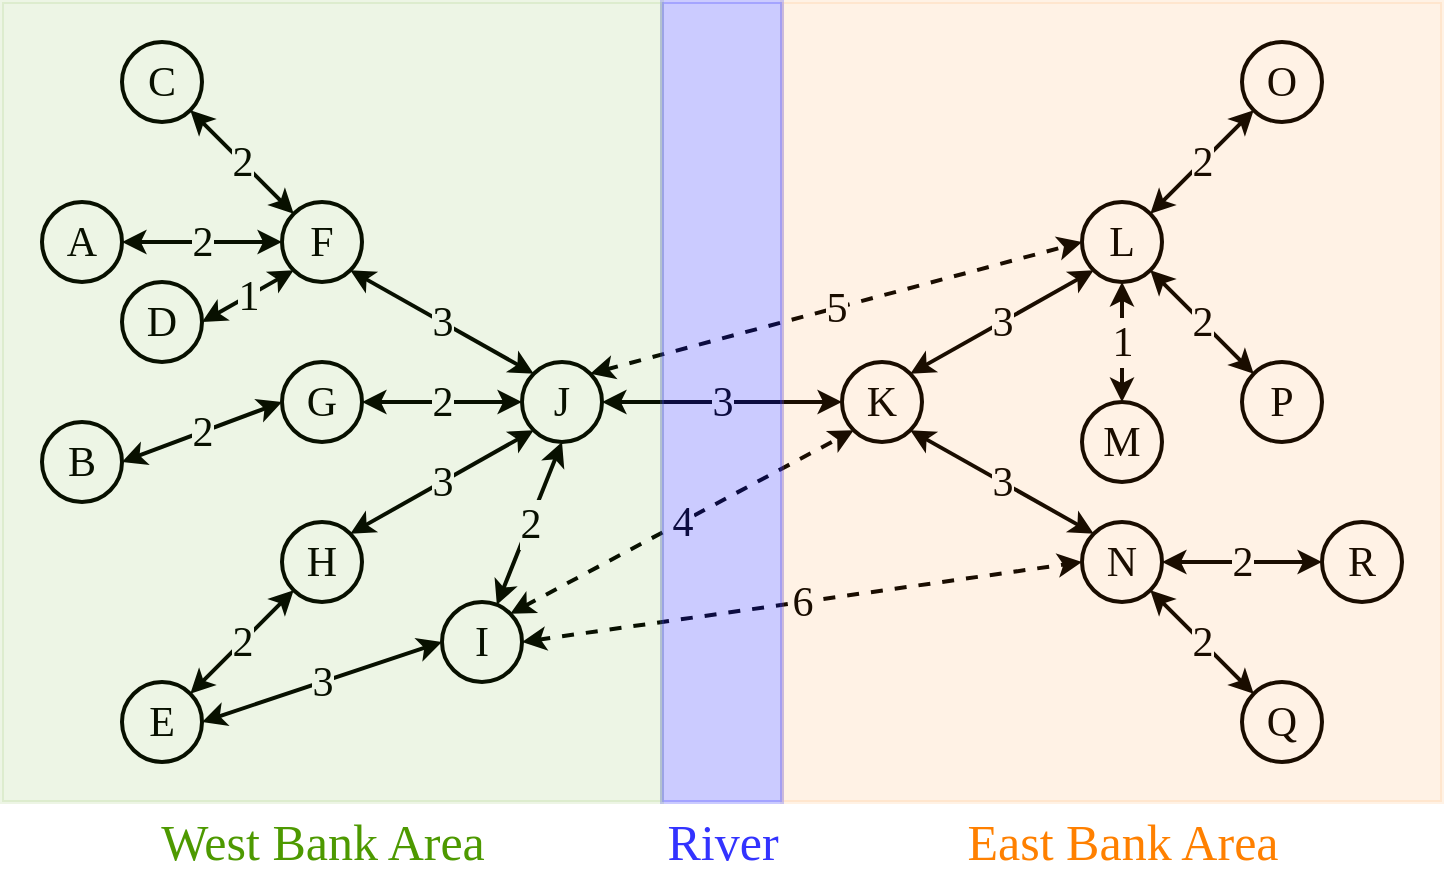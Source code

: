 <mxfile version="23.1.5" type="device">
  <diagram name="Page-1" id="tHqR2zgNHmvqM0oNNRZh">
    <mxGraphModel dx="1135" dy="703" grid="1" gridSize="10" guides="1" tooltips="1" connect="1" arrows="1" fold="1" page="1" pageScale="1" pageWidth="850" pageHeight="1100" math="0" shadow="0">
      <root>
        <mxCell id="0" />
        <mxCell id="1" parent="0" />
        <mxCell id="y-BUJ9J83L-L55bnfvqN-15" value="J" style="ellipse;whiteSpace=wrap;html=1;aspect=fixed;fontFamily=Times New Roman;fontSize=21;strokeWidth=2;" vertex="1" parent="1">
          <mxGeometry x="480" y="440" width="40" height="40" as="geometry" />
        </mxCell>
        <mxCell id="y-BUJ9J83L-L55bnfvqN-16" value="K" style="ellipse;whiteSpace=wrap;html=1;aspect=fixed;fontFamily=Times New Roman;fontSize=21;strokeWidth=2;" vertex="1" parent="1">
          <mxGeometry x="640" y="440" width="40" height="40" as="geometry" />
        </mxCell>
        <mxCell id="y-BUJ9J83L-L55bnfvqN-19" value="L" style="ellipse;whiteSpace=wrap;html=1;aspect=fixed;fontFamily=Times New Roman;fontSize=21;strokeWidth=2;" vertex="1" parent="1">
          <mxGeometry x="760" y="360" width="40" height="40" as="geometry" />
        </mxCell>
        <mxCell id="y-BUJ9J83L-L55bnfvqN-21" value="N" style="ellipse;whiteSpace=wrap;html=1;aspect=fixed;fontFamily=Times New Roman;fontSize=21;strokeWidth=2;" vertex="1" parent="1">
          <mxGeometry x="760" y="520" width="40" height="40" as="geometry" />
        </mxCell>
        <mxCell id="y-BUJ9J83L-L55bnfvqN-22" value="Q" style="ellipse;whiteSpace=wrap;html=1;aspect=fixed;fontFamily=Times New Roman;fontSize=21;strokeWidth=2;" vertex="1" parent="1">
          <mxGeometry x="840" y="600" width="40" height="40" as="geometry" />
        </mxCell>
        <mxCell id="y-BUJ9J83L-L55bnfvqN-23" value="P" style="ellipse;whiteSpace=wrap;html=1;aspect=fixed;fontFamily=Times New Roman;fontSize=21;strokeWidth=2;" vertex="1" parent="1">
          <mxGeometry x="840" y="440" width="40" height="40" as="geometry" />
        </mxCell>
        <mxCell id="y-BUJ9J83L-L55bnfvqN-25" value="O" style="ellipse;whiteSpace=wrap;html=1;aspect=fixed;fontFamily=Times New Roman;fontSize=21;strokeWidth=2;" vertex="1" parent="1">
          <mxGeometry x="840" y="280" width="40" height="40" as="geometry" />
        </mxCell>
        <mxCell id="y-BUJ9J83L-L55bnfvqN-27" value="2" style="endArrow=classic;startArrow=classic;html=1;rounded=0;entryX=0;entryY=0;entryDx=0;entryDy=0;exitX=1;exitY=1;exitDx=0;exitDy=0;fontFamily=Times New Roman;fontSize=21;strokeWidth=2;" edge="1" parent="1" source="y-BUJ9J83L-L55bnfvqN-21" target="y-BUJ9J83L-L55bnfvqN-22">
          <mxGeometry width="50" height="50" relative="1" as="geometry">
            <mxPoint x="670" y="460" as="sourcePoint" />
            <mxPoint x="720" y="410" as="targetPoint" />
          </mxGeometry>
        </mxCell>
        <mxCell id="y-BUJ9J83L-L55bnfvqN-30" value="2" style="endArrow=classic;startArrow=classic;html=1;rounded=0;entryX=0;entryY=0;entryDx=0;entryDy=0;exitX=1;exitY=1;exitDx=0;exitDy=0;fontFamily=Times New Roman;fontSize=21;strokeWidth=2;" edge="1" parent="1" source="y-BUJ9J83L-L55bnfvqN-19" target="y-BUJ9J83L-L55bnfvqN-23">
          <mxGeometry width="50" height="50" relative="1" as="geometry">
            <mxPoint x="804" y="536" as="sourcePoint" />
            <mxPoint x="856" y="484" as="targetPoint" />
          </mxGeometry>
        </mxCell>
        <mxCell id="y-BUJ9J83L-L55bnfvqN-31" value="2" style="endArrow=classic;startArrow=classic;html=1;rounded=0;entryX=0;entryY=1;entryDx=0;entryDy=0;exitX=1;exitY=0;exitDx=0;exitDy=0;fontFamily=Times New Roman;fontSize=21;strokeWidth=2;" edge="1" parent="1" source="y-BUJ9J83L-L55bnfvqN-19" target="y-BUJ9J83L-L55bnfvqN-25">
          <mxGeometry width="50" height="50" relative="1" as="geometry">
            <mxPoint x="804" y="404" as="sourcePoint" />
            <mxPoint x="856" y="456" as="targetPoint" />
          </mxGeometry>
        </mxCell>
        <mxCell id="y-BUJ9J83L-L55bnfvqN-32" value="R" style="ellipse;whiteSpace=wrap;html=1;aspect=fixed;fontFamily=Times New Roman;fontSize=21;strokeWidth=2;" vertex="1" parent="1">
          <mxGeometry x="880" y="520" width="40" height="40" as="geometry" />
        </mxCell>
        <mxCell id="y-BUJ9J83L-L55bnfvqN-34" value="2" style="endArrow=classic;startArrow=classic;html=1;rounded=0;entryX=0;entryY=0.5;entryDx=0;entryDy=0;exitX=1;exitY=0.5;exitDx=0;exitDy=0;fontFamily=Times New Roman;fontSize=21;strokeWidth=2;" edge="1" parent="1" source="y-BUJ9J83L-L55bnfvqN-21" target="y-BUJ9J83L-L55bnfvqN-32">
          <mxGeometry width="50" height="50" relative="1" as="geometry">
            <mxPoint x="804" y="564" as="sourcePoint" />
            <mxPoint x="856" y="616" as="targetPoint" />
          </mxGeometry>
        </mxCell>
        <mxCell id="y-BUJ9J83L-L55bnfvqN-35" value="3" style="endArrow=classic;startArrow=classic;html=1;rounded=0;exitX=1;exitY=1;exitDx=0;exitDy=0;entryX=0;entryY=0;entryDx=0;entryDy=0;fontFamily=Times New Roman;fontSize=21;strokeWidth=2;" edge="1" parent="1" source="y-BUJ9J83L-L55bnfvqN-16" target="y-BUJ9J83L-L55bnfvqN-21">
          <mxGeometry width="50" height="50" relative="1" as="geometry">
            <mxPoint x="700" y="480" as="sourcePoint" />
            <mxPoint x="750" y="430" as="targetPoint" />
          </mxGeometry>
        </mxCell>
        <mxCell id="y-BUJ9J83L-L55bnfvqN-36" value="3" style="endArrow=classic;startArrow=classic;html=1;rounded=0;entryX=0;entryY=1;entryDx=0;entryDy=0;exitX=1;exitY=0;exitDx=0;exitDy=0;fontFamily=Times New Roman;fontSize=21;strokeWidth=2;" edge="1" parent="1" source="y-BUJ9J83L-L55bnfvqN-16" target="y-BUJ9J83L-L55bnfvqN-19">
          <mxGeometry width="50" height="50" relative="1" as="geometry">
            <mxPoint x="700" y="440" as="sourcePoint" />
            <mxPoint x="776" y="536" as="targetPoint" />
          </mxGeometry>
        </mxCell>
        <mxCell id="y-BUJ9J83L-L55bnfvqN-37" value="M" style="ellipse;whiteSpace=wrap;html=1;aspect=fixed;fontFamily=Times New Roman;fontSize=21;strokeWidth=2;" vertex="1" parent="1">
          <mxGeometry x="760" y="460" width="40" height="40" as="geometry" />
        </mxCell>
        <mxCell id="y-BUJ9J83L-L55bnfvqN-38" value="1" style="endArrow=classic;startArrow=classic;html=1;rounded=0;entryX=0.5;entryY=0;entryDx=0;entryDy=0;exitX=0.5;exitY=1;exitDx=0;exitDy=0;fontFamily=Times New Roman;fontSize=21;strokeWidth=2;" edge="1" parent="1" source="y-BUJ9J83L-L55bnfvqN-19" target="y-BUJ9J83L-L55bnfvqN-37">
          <mxGeometry width="50" height="50" relative="1" as="geometry">
            <mxPoint x="804" y="404" as="sourcePoint" />
            <mxPoint x="856" y="456" as="targetPoint" />
          </mxGeometry>
        </mxCell>
        <mxCell id="y-BUJ9J83L-L55bnfvqN-39" value="3" style="endArrow=classic;startArrow=classic;html=1;rounded=0;exitX=1;exitY=0.5;exitDx=0;exitDy=0;entryX=0;entryY=0.5;entryDx=0;entryDy=0;fontFamily=Times New Roman;fontSize=21;strokeWidth=2;" edge="1" parent="1" source="y-BUJ9J83L-L55bnfvqN-15" target="y-BUJ9J83L-L55bnfvqN-16">
          <mxGeometry width="50" height="50" relative="1" as="geometry">
            <mxPoint x="700" y="480" as="sourcePoint" />
            <mxPoint x="750" y="430" as="targetPoint" />
          </mxGeometry>
        </mxCell>
        <mxCell id="y-BUJ9J83L-L55bnfvqN-40" value="G" style="ellipse;whiteSpace=wrap;html=1;aspect=fixed;fontFamily=Times New Roman;fontSize=21;strokeWidth=2;" vertex="1" parent="1">
          <mxGeometry x="360" y="440" width="40" height="40" as="geometry" />
        </mxCell>
        <mxCell id="y-BUJ9J83L-L55bnfvqN-41" value="H" style="ellipse;whiteSpace=wrap;html=1;aspect=fixed;fontFamily=Times New Roman;fontSize=21;strokeWidth=2;" vertex="1" parent="1">
          <mxGeometry x="360" y="520" width="40" height="40" as="geometry" />
        </mxCell>
        <mxCell id="y-BUJ9J83L-L55bnfvqN-42" value="F" style="ellipse;whiteSpace=wrap;html=1;aspect=fixed;fontFamily=Times New Roman;fontSize=21;strokeWidth=2;" vertex="1" parent="1">
          <mxGeometry x="360" y="360" width="40" height="40" as="geometry" />
        </mxCell>
        <mxCell id="y-BUJ9J83L-L55bnfvqN-43" value="C" style="ellipse;whiteSpace=wrap;html=1;aspect=fixed;fontFamily=Times New Roman;fontSize=21;strokeWidth=2;" vertex="1" parent="1">
          <mxGeometry x="280" y="280" width="40" height="40" as="geometry" />
        </mxCell>
        <mxCell id="y-BUJ9J83L-L55bnfvqN-44" value="A" style="ellipse;whiteSpace=wrap;html=1;aspect=fixed;fontFamily=Times New Roman;fontSize=21;strokeWidth=2;" vertex="1" parent="1">
          <mxGeometry x="240" y="360" width="40" height="40" as="geometry" />
        </mxCell>
        <mxCell id="y-BUJ9J83L-L55bnfvqN-45" value="D" style="ellipse;whiteSpace=wrap;html=1;aspect=fixed;fontFamily=Times New Roman;fontSize=21;strokeWidth=2;" vertex="1" parent="1">
          <mxGeometry x="280" y="400" width="40" height="40" as="geometry" />
        </mxCell>
        <mxCell id="y-BUJ9J83L-L55bnfvqN-46" value="B" style="ellipse;whiteSpace=wrap;html=1;aspect=fixed;fontFamily=Times New Roman;fontSize=21;strokeWidth=2;" vertex="1" parent="1">
          <mxGeometry x="240" y="470" width="40" height="40" as="geometry" />
        </mxCell>
        <mxCell id="y-BUJ9J83L-L55bnfvqN-47" value="E" style="ellipse;whiteSpace=wrap;html=1;aspect=fixed;fontFamily=Times New Roman;fontSize=21;strokeWidth=2;" vertex="1" parent="1">
          <mxGeometry x="280" y="600" width="40" height="40" as="geometry" />
        </mxCell>
        <mxCell id="y-BUJ9J83L-L55bnfvqN-48" value="I" style="ellipse;whiteSpace=wrap;html=1;aspect=fixed;fontFamily=Times New Roman;fontSize=21;strokeWidth=2;" vertex="1" parent="1">
          <mxGeometry x="440" y="560" width="40" height="40" as="geometry" />
        </mxCell>
        <mxCell id="y-BUJ9J83L-L55bnfvqN-49" value="2" style="endArrow=classic;startArrow=classic;html=1;rounded=0;exitX=1;exitY=0;exitDx=0;exitDy=0;entryX=0;entryY=1;entryDx=0;entryDy=0;fontFamily=Times New Roman;fontSize=21;strokeWidth=2;" edge="1" parent="1" source="y-BUJ9J83L-L55bnfvqN-47" target="y-BUJ9J83L-L55bnfvqN-41">
          <mxGeometry width="50" height="50" relative="1" as="geometry">
            <mxPoint x="340" y="620" as="sourcePoint" />
            <mxPoint x="390" y="570" as="targetPoint" />
          </mxGeometry>
        </mxCell>
        <mxCell id="y-BUJ9J83L-L55bnfvqN-50" value="3" style="endArrow=classic;startArrow=classic;html=1;rounded=0;exitX=1;exitY=0.5;exitDx=0;exitDy=0;entryX=0;entryY=0.5;entryDx=0;entryDy=0;fontFamily=Times New Roman;fontSize=21;strokeWidth=2;" edge="1" parent="1" source="y-BUJ9J83L-L55bnfvqN-47" target="y-BUJ9J83L-L55bnfvqN-48">
          <mxGeometry width="50" height="50" relative="1" as="geometry">
            <mxPoint x="324" y="616" as="sourcePoint" />
            <mxPoint x="376" y="564" as="targetPoint" />
          </mxGeometry>
        </mxCell>
        <mxCell id="y-BUJ9J83L-L55bnfvqN-51" value="2" style="endArrow=classic;startArrow=classic;html=1;rounded=0;entryX=0.5;entryY=1;entryDx=0;entryDy=0;fontFamily=Times New Roman;fontSize=21;strokeWidth=2;" edge="1" parent="1" source="y-BUJ9J83L-L55bnfvqN-48" target="y-BUJ9J83L-L55bnfvqN-15">
          <mxGeometry width="50" height="50" relative="1" as="geometry">
            <mxPoint x="330" y="630" as="sourcePoint" />
            <mxPoint x="450" y="590" as="targetPoint" />
          </mxGeometry>
        </mxCell>
        <mxCell id="y-BUJ9J83L-L55bnfvqN-52" value="3" style="endArrow=classic;startArrow=classic;html=1;rounded=0;entryX=0;entryY=1;entryDx=0;entryDy=0;exitX=1;exitY=0;exitDx=0;exitDy=0;fontFamily=Times New Roman;fontSize=21;strokeWidth=2;" edge="1" parent="1" source="y-BUJ9J83L-L55bnfvqN-41" target="y-BUJ9J83L-L55bnfvqN-15">
          <mxGeometry width="50" height="50" relative="1" as="geometry">
            <mxPoint x="477" y="571" as="sourcePoint" />
            <mxPoint x="510" y="490" as="targetPoint" />
          </mxGeometry>
        </mxCell>
        <mxCell id="y-BUJ9J83L-L55bnfvqN-53" value="2" style="endArrow=classic;startArrow=classic;html=1;rounded=0;entryX=0;entryY=0.5;entryDx=0;entryDy=0;exitX=1;exitY=0.5;exitDx=0;exitDy=0;fontFamily=Times New Roman;fontSize=21;strokeWidth=2;" edge="1" parent="1" source="y-BUJ9J83L-L55bnfvqN-40" target="y-BUJ9J83L-L55bnfvqN-15">
          <mxGeometry width="50" height="50" relative="1" as="geometry">
            <mxPoint x="487" y="581" as="sourcePoint" />
            <mxPoint x="520" y="500" as="targetPoint" />
          </mxGeometry>
        </mxCell>
        <mxCell id="y-BUJ9J83L-L55bnfvqN-54" value="3" style="endArrow=classic;startArrow=classic;html=1;rounded=0;entryX=0;entryY=0;entryDx=0;entryDy=0;exitX=1;exitY=1;exitDx=0;exitDy=0;fontFamily=Times New Roman;fontSize=21;strokeWidth=2;" edge="1" parent="1" source="y-BUJ9J83L-L55bnfvqN-42" target="y-BUJ9J83L-L55bnfvqN-15">
          <mxGeometry width="50" height="50" relative="1" as="geometry">
            <mxPoint x="410" y="470" as="sourcePoint" />
            <mxPoint x="490" y="470" as="targetPoint" />
          </mxGeometry>
        </mxCell>
        <mxCell id="y-BUJ9J83L-L55bnfvqN-55" value="2" style="endArrow=classic;startArrow=classic;html=1;rounded=0;entryX=0;entryY=0;entryDx=0;entryDy=0;exitX=1;exitY=1;exitDx=0;exitDy=0;fontFamily=Times New Roman;fontSize=21;strokeWidth=2;" edge="1" parent="1" source="y-BUJ9J83L-L55bnfvqN-43" target="y-BUJ9J83L-L55bnfvqN-42">
          <mxGeometry width="50" height="50" relative="1" as="geometry">
            <mxPoint x="379" y="308" as="sourcePoint" />
            <mxPoint x="471" y="360" as="targetPoint" />
          </mxGeometry>
        </mxCell>
        <mxCell id="y-BUJ9J83L-L55bnfvqN-56" value="2" style="endArrow=classic;startArrow=classic;html=1;rounded=0;entryX=0;entryY=0.5;entryDx=0;entryDy=0;exitX=1;exitY=0.5;exitDx=0;exitDy=0;fontFamily=Times New Roman;fontSize=21;strokeWidth=2;" edge="1" parent="1" source="y-BUJ9J83L-L55bnfvqN-44" target="y-BUJ9J83L-L55bnfvqN-42">
          <mxGeometry width="50" height="50" relative="1" as="geometry">
            <mxPoint x="324" y="324" as="sourcePoint" />
            <mxPoint x="376" y="376" as="targetPoint" />
          </mxGeometry>
        </mxCell>
        <mxCell id="y-BUJ9J83L-L55bnfvqN-58" value="2" style="endArrow=classic;startArrow=classic;html=1;rounded=0;entryX=0;entryY=0.5;entryDx=0;entryDy=0;exitX=1;exitY=0.5;exitDx=0;exitDy=0;fontFamily=Times New Roman;fontSize=21;strokeWidth=2;" edge="1" parent="1" source="y-BUJ9J83L-L55bnfvqN-46" target="y-BUJ9J83L-L55bnfvqN-40">
          <mxGeometry width="50" height="50" relative="1" as="geometry">
            <mxPoint x="328" y="422" as="sourcePoint" />
            <mxPoint x="376" y="404" as="targetPoint" />
          </mxGeometry>
        </mxCell>
        <mxCell id="y-BUJ9J83L-L55bnfvqN-59" value="4" style="endArrow=classic;startArrow=classic;html=1;rounded=0;exitX=1;exitY=0;exitDx=0;exitDy=0;entryX=0;entryY=1;entryDx=0;entryDy=0;dashed=1;strokeWidth=2;fontFamily=Times New Roman;fontSize=21;" edge="1" parent="1" source="y-BUJ9J83L-L55bnfvqN-48" target="y-BUJ9J83L-L55bnfvqN-16">
          <mxGeometry width="50" height="50" relative="1" as="geometry">
            <mxPoint x="700" y="480" as="sourcePoint" />
            <mxPoint x="750" y="430" as="targetPoint" />
          </mxGeometry>
        </mxCell>
        <mxCell id="y-BUJ9J83L-L55bnfvqN-60" value="6" style="endArrow=classic;startArrow=classic;html=1;rounded=0;exitX=1;exitY=0.5;exitDx=0;exitDy=0;entryX=0;entryY=0.5;entryDx=0;entryDy=0;dashed=1;strokeWidth=2;fontFamily=Times New Roman;fontSize=21;" edge="1" parent="1" source="y-BUJ9J83L-L55bnfvqN-48" target="y-BUJ9J83L-L55bnfvqN-21">
          <mxGeometry width="50" height="50" relative="1" as="geometry">
            <mxPoint x="484" y="576" as="sourcePoint" />
            <mxPoint x="656" y="484" as="targetPoint" />
          </mxGeometry>
        </mxCell>
        <mxCell id="y-BUJ9J83L-L55bnfvqN-61" value="5" style="endArrow=classic;startArrow=classic;html=1;rounded=0;exitX=1;exitY=0;exitDx=0;exitDy=0;entryX=0;entryY=0.5;entryDx=0;entryDy=0;dashed=1;strokeWidth=2;fontFamily=Times New Roman;fontSize=21;" edge="1" parent="1" source="y-BUJ9J83L-L55bnfvqN-15" target="y-BUJ9J83L-L55bnfvqN-19">
          <mxGeometry width="50" height="50" relative="1" as="geometry">
            <mxPoint x="470" y="380" as="sourcePoint" />
            <mxPoint x="750" y="340" as="targetPoint" />
          </mxGeometry>
        </mxCell>
        <mxCell id="y-BUJ9J83L-L55bnfvqN-63" value="1" style="endArrow=classic;startArrow=classic;html=1;rounded=0;entryX=1;entryY=0.5;entryDx=0;entryDy=0;exitX=0;exitY=1;exitDx=0;exitDy=0;fontFamily=Times New Roman;fontSize=21;strokeWidth=2;" edge="1" parent="1" source="y-BUJ9J83L-L55bnfvqN-42" target="y-BUJ9J83L-L55bnfvqN-45">
          <mxGeometry width="50" height="50" relative="1" as="geometry">
            <mxPoint x="490" y="330" as="sourcePoint" />
            <mxPoint x="490" y="390" as="targetPoint" />
          </mxGeometry>
        </mxCell>
        <mxCell id="y-BUJ9J83L-L55bnfvqN-66" value="West Bank Area" style="text;html=1;align=center;verticalAlign=middle;resizable=0;points=[];autosize=1;strokeColor=none;fillColor=none;fontFamily=Times New Roman;fontSize=25;fontColor=#4D9900;" vertex="1" parent="1">
          <mxGeometry x="285" y="660" width="190" height="40" as="geometry" />
        </mxCell>
        <mxCell id="y-BUJ9J83L-L55bnfvqN-67" value="East Bank Area" style="text;html=1;align=center;verticalAlign=middle;resizable=0;points=[];autosize=1;strokeColor=none;fillColor=none;fontFamily=Times New Roman;fontSize=25;fontColor=#FF8000;" vertex="1" parent="1">
          <mxGeometry x="690" y="660" width="180" height="40" as="geometry" />
        </mxCell>
        <mxCell id="y-BUJ9J83L-L55bnfvqN-69" value="&lt;font color=&quot;#3333ff&quot;&gt;River&lt;/font&gt;" style="text;html=1;align=center;verticalAlign=middle;resizable=0;points=[];autosize=1;strokeColor=none;fillColor=none;fontFamily=Times New Roman;fontSize=25;fontColor=#4D9900;" vertex="1" parent="1">
          <mxGeometry x="540" y="660" width="80" height="40" as="geometry" />
        </mxCell>
        <mxCell id="y-BUJ9J83L-L55bnfvqN-65" value="" style="rounded=0;whiteSpace=wrap;html=1;fillColor=#FF8000;strokeWidth=2;strokeColor=#FF8000;glass=0;opacity=10;" vertex="1" parent="1">
          <mxGeometry x="610" y="260" width="330" height="400" as="geometry" />
        </mxCell>
        <mxCell id="y-BUJ9J83L-L55bnfvqN-68" value="" style="rounded=0;whiteSpace=wrap;html=1;fillColor=#3333FF;strokeWidth=2;strokeColor=#3333FF;glass=0;shadow=0;opacity=25;" vertex="1" parent="1">
          <mxGeometry x="550" y="260" width="60" height="400" as="geometry" />
        </mxCell>
        <mxCell id="y-BUJ9J83L-L55bnfvqN-64" value="" style="rounded=0;whiteSpace=wrap;html=1;fillColor=#4D9900;strokeWidth=2;strokeColor=#4D9900;opacity=10;" vertex="1" parent="1">
          <mxGeometry x="220" y="260" width="330" height="400" as="geometry" />
        </mxCell>
      </root>
    </mxGraphModel>
  </diagram>
</mxfile>
